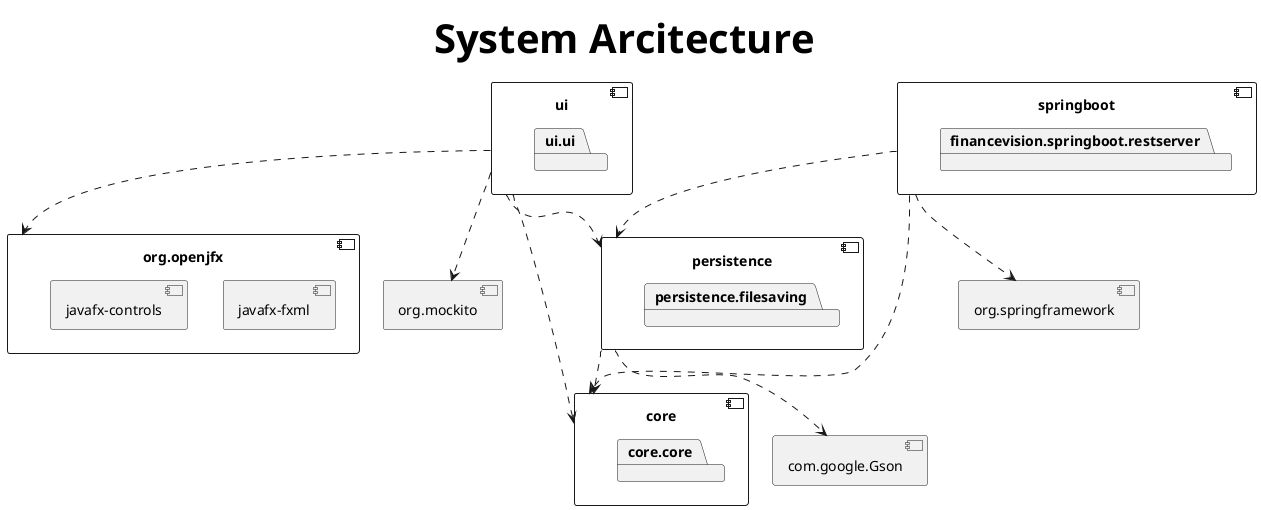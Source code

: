 @startuml arcitecture
title <size:40>System Arcitecture

component core {
	package core.core
}

component persistence {
	package persistence.filesaving
}

component com.google.Gson{
}

persistence ..> com.google.Gson
persistence ..> core

component ui{
	package ui.ui
}
component org.openjfx {
	component javafx-fxml {
	}
	component javafx-controls{
	}
}
component org.mockito

ui ..> core
ui ..> persistence
ui ..> org.openjfx
ui ..> org.mockito


component springboot {
	package financevision.springboot.restserver
}

component org.springframework

springboot ..> org.springframework
springboot ..> persistence
springboot ..> core


@enduml